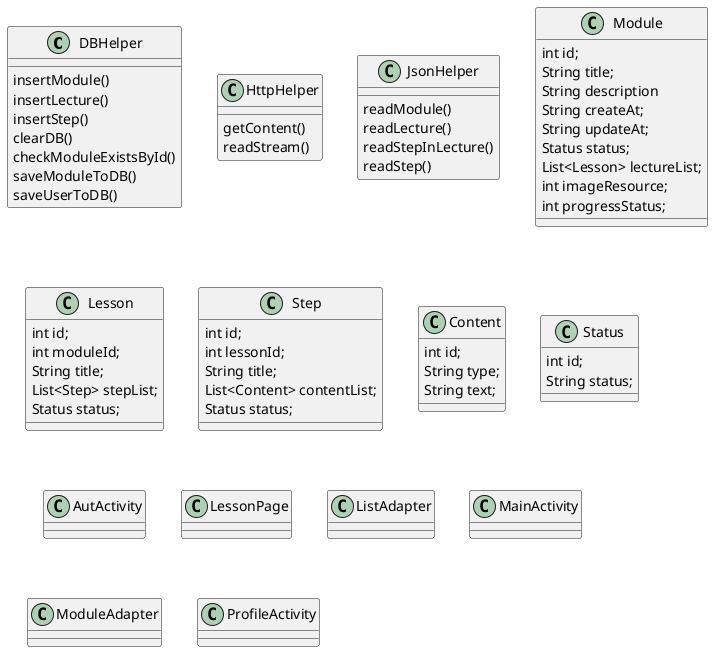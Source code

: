 @startuml
'https://plantuml.com/class-diagram

'abstract class AbstractList
'abstract AbstractCollection
'interface List
'interface Collection
'
'List <|-- AbstractList
'Collection <|-- AbstractCollection
'
'Collection <|- List
'AbstractCollection <|- AbstractList
'AbstractList <|-- ArrayList
'
'class ArrayList {
'Object[] elementData
'size()
'}
'
'enum TimeUnit {
'DAYS
'HOURS
'MINUTES
'}

class DBHelper{
insertModule()
insertLecture()
insertStep()
clearDB()
checkModuleExistsById()
saveModuleToDB()
saveUserToDB()
}
class HttpHelper{
getContent()
readStream()
}
class JsonHelper{
readModule()
readLecture()
readStepInLecture()
readStep()
}

class Module{
int id;
String title;
String description
String createAt;
String updateAt;
Status status;
List<Lesson> lectureList;
int imageResource;
int progressStatus;
}

class Lesson {
int id;
int moduleId;
String title;
List<Step> stepList;
Status status;
}
class Step {
int id;
int lessonId;
String title;
List<Content> contentList;
Status status;
}
class Content{
int id;
String type;
String text;
}
class Status{
    int id;
    String status;
}

class AutActivity
class LessonPage
class ListAdapter
class MainActivity
class ModuleAdapter
class ProfileActivity

@enduml
